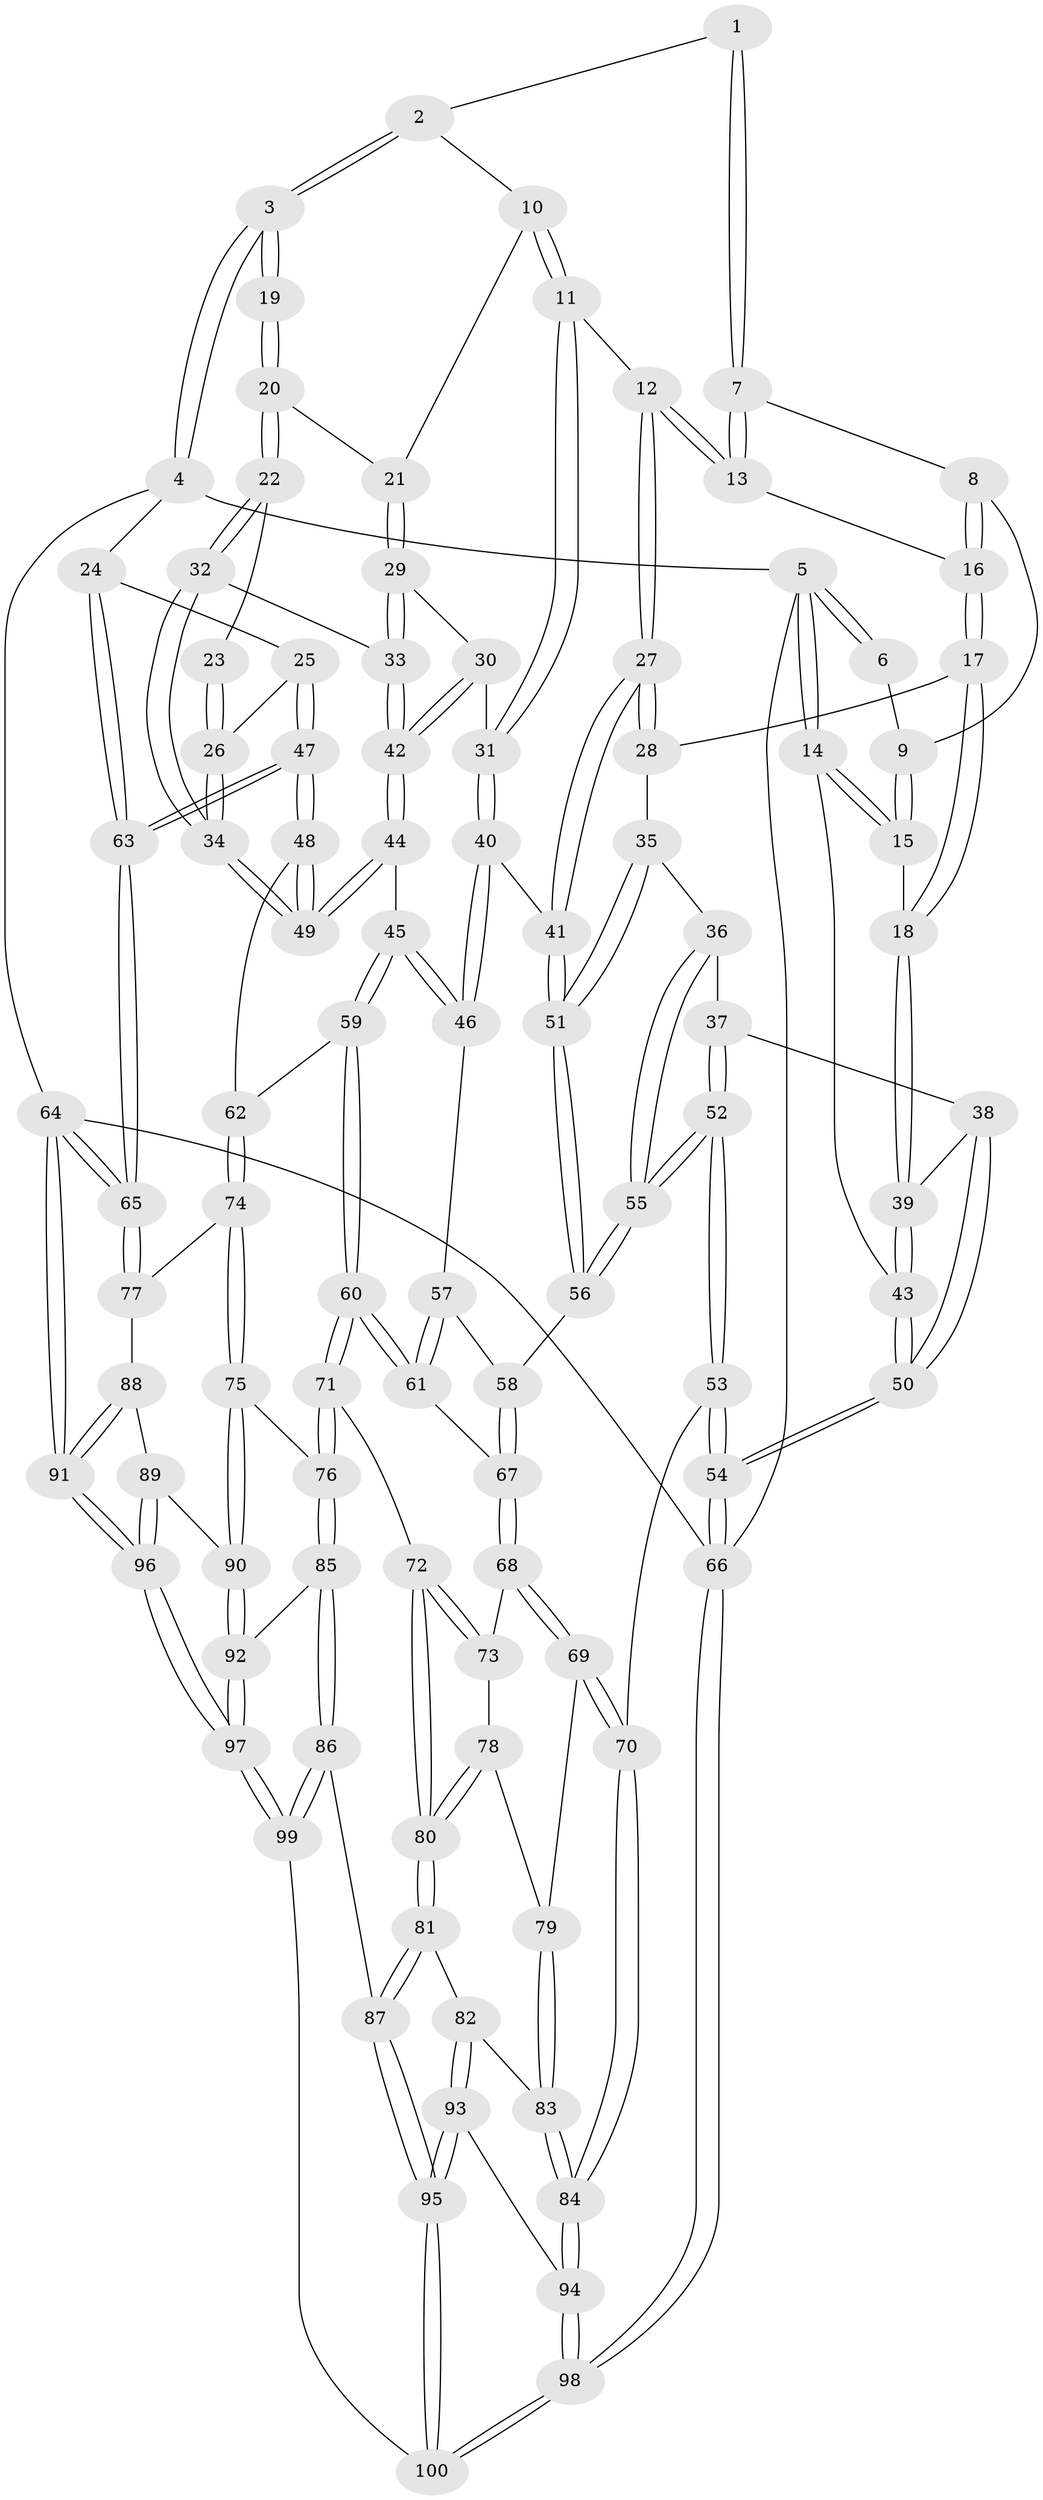 // Generated by graph-tools (version 1.1) at 2025/38/03/09/25 02:38:21]
// undirected, 100 vertices, 247 edges
graph export_dot {
graph [start="1"]
  node [color=gray90,style=filled];
  1 [pos="+0.3754953931298894+0"];
  2 [pos="+0.6603759733678901+0"];
  3 [pos="+1+0"];
  4 [pos="+1+0"];
  5 [pos="+0+0"];
  6 [pos="+0.18835912313103856+0"];
  7 [pos="+0.35638340572491056+0.07118226153260104"];
  8 [pos="+0.20270933165866006+0.05836543354946171"];
  9 [pos="+0.18242292775099797+0.028312366183047017"];
  10 [pos="+0.6193575356798278+0"];
  11 [pos="+0.5402820365057258+0.09173938562092941"];
  12 [pos="+0.38408181804663644+0.12057903672524951"];
  13 [pos="+0.37067114781249455+0.09814835395181792"];
  14 [pos="+0+0"];
  15 [pos="+0.030987717675393784+0.09961922333506186"];
  16 [pos="+0.2021417856432413+0.13343677035933013"];
  17 [pos="+0.20153727710252461+0.1408820482636494"];
  18 [pos="+0.10197981970998363+0.19835593683510233"];
  19 [pos="+0.8952731702441212+0.02472179537395565"];
  20 [pos="+0.739786033552662+0.13946814430130436"];
  21 [pos="+0.7107727030687484+0.13537359378130795"];
  22 [pos="+0.7884008198565615+0.17073276237257273"];
  23 [pos="+0.8665250260088531+0.1263892814460859"];
  24 [pos="+1+0"];
  25 [pos="+0.9031285460158383+0.22339559201884163"];
  26 [pos="+0.8886045213740477+0.22154685265653762"];
  27 [pos="+0.3465256061091496+0.23181974978170464"];
  28 [pos="+0.2288429173461435+0.16548309534772726"];
  29 [pos="+0.6880562828205593+0.20503201136796034"];
  30 [pos="+0.596225751980405+0.20687385878628486"];
  31 [pos="+0.5593927830905031+0.20058770218818403"];
  32 [pos="+0.8057704837848966+0.2674989745488987"];
  33 [pos="+0.703326988750989+0.2374178295021615"];
  34 [pos="+0.8151028476339875+0.2763238699380154"];
  35 [pos="+0.1740375691036265+0.2839978984447136"];
  36 [pos="+0.1383348240738974+0.27837114605944013"];
  37 [pos="+0.1122786163784566+0.2654024732185298"];
  38 [pos="+0.10264825414716006+0.256945583129026"];
  39 [pos="+0.09883596097272751+0.24593567848445888"];
  40 [pos="+0.5173829321002392+0.28696258950399867"];
  41 [pos="+0.34747699765817786+0.23900145460277594"];
  42 [pos="+0.6650232780198626+0.3054539682754249"];
  43 [pos="+0+0.21958272352925723"];
  44 [pos="+0.6615317304699389+0.3162649666131223"];
  45 [pos="+0.601411073805973+0.3535141666585594"];
  46 [pos="+0.5229715853788924+0.3005569346386753"];
  47 [pos="+1+0.4321717860145002"];
  48 [pos="+0.8352451838743816+0.4209903074251232"];
  49 [pos="+0.8210127568916156+0.3855514834250018"];
  50 [pos="+0+0.522741145658773"];
  51 [pos="+0.2972779540573644+0.32735472446035163"];
  52 [pos="+0.05300438412552128+0.5762195958639276"];
  53 [pos="+0.0018546692175479699+0.6333609742194571"];
  54 [pos="+0+0.6394908843326131"];
  55 [pos="+0.15367681844355285+0.4856906629272982"];
  56 [pos="+0.30065245818513026+0.39839064746673636"];
  57 [pos="+0.49875089680664614+0.3397066359792671"];
  58 [pos="+0.31704792786127184+0.41163388904372206"];
  59 [pos="+0.6273093010323303+0.4902336559691672"];
  60 [pos="+0.5663782968347568+0.5387991172581794"];
  61 [pos="+0.46048122835601923+0.49376346339573446"];
  62 [pos="+0.7710695049789736+0.49225648842260317"];
  63 [pos="+1+0.4498082105075333"];
  64 [pos="+1+1"];
  65 [pos="+1+0.5788287891667107"];
  66 [pos="+0+1"];
  67 [pos="+0.3890598313148016+0.49362702958087407"];
  68 [pos="+0.3702433159906718+0.5396754514571253"];
  69 [pos="+0.22065402398510015+0.6169752338093146"];
  70 [pos="+0.06792205081291258+0.6656869922119893"];
  71 [pos="+0.5650660882013813+0.601165833130288"];
  72 [pos="+0.5095357109837608+0.6514194927386088"];
  73 [pos="+0.3823579174620081+0.6177118307216025"];
  74 [pos="+0.8072084164295895+0.6528046293255897"];
  75 [pos="+0.7759190173346926+0.6919040319609845"];
  76 [pos="+0.6642400511458615+0.7175646913441013"];
  77 [pos="+0.9819085723374856+0.66893149546734"];
  78 [pos="+0.3725193447817185+0.6442441701955376"];
  79 [pos="+0.36786423004526897+0.6486739364645218"];
  80 [pos="+0.4685466539450185+0.7344650816994366"];
  81 [pos="+0.46015944307929996+0.7884012180650086"];
  82 [pos="+0.4332130480139722+0.7836648232800676"];
  83 [pos="+0.3345600479447173+0.7091087202451664"];
  84 [pos="+0.16374281838139584+0.748987005131725"];
  85 [pos="+0.6220268172173573+0.8084020762897426"];
  86 [pos="+0.5069800753307975+0.8544411882851368"];
  87 [pos="+0.5052145403719509+0.8538631052007233"];
  88 [pos="+0.9487532303568494+0.7525683694471248"];
  89 [pos="+0.8353604777139126+0.8306225249714576"];
  90 [pos="+0.8106817512601528+0.799923843736801"];
  91 [pos="+1+1"];
  92 [pos="+0.6815700066907042+0.8627756495588478"];
  93 [pos="+0.2723406061297365+0.8350835253730612"];
  94 [pos="+0.18777698137589258+0.7912522509239986"];
  95 [pos="+0.36059649953703105+0.9587867795612515"];
  96 [pos="+0.9536892211702187+1"];
  97 [pos="+0.8717837756848457+1"];
  98 [pos="+0.13190924749624952+1"];
  99 [pos="+0.6453977536615285+1"];
  100 [pos="+0.2894353661298466+1"];
  1 -- 2;
  1 -- 7;
  1 -- 7;
  2 -- 3;
  2 -- 3;
  2 -- 10;
  3 -- 4;
  3 -- 4;
  3 -- 19;
  3 -- 19;
  4 -- 5;
  4 -- 24;
  4 -- 64;
  5 -- 6;
  5 -- 6;
  5 -- 14;
  5 -- 14;
  5 -- 66;
  6 -- 9;
  7 -- 8;
  7 -- 13;
  7 -- 13;
  8 -- 9;
  8 -- 16;
  8 -- 16;
  9 -- 15;
  9 -- 15;
  10 -- 11;
  10 -- 11;
  10 -- 21;
  11 -- 12;
  11 -- 31;
  11 -- 31;
  12 -- 13;
  12 -- 13;
  12 -- 27;
  12 -- 27;
  13 -- 16;
  14 -- 15;
  14 -- 15;
  14 -- 43;
  15 -- 18;
  16 -- 17;
  16 -- 17;
  17 -- 18;
  17 -- 18;
  17 -- 28;
  18 -- 39;
  18 -- 39;
  19 -- 20;
  19 -- 20;
  20 -- 21;
  20 -- 22;
  20 -- 22;
  21 -- 29;
  21 -- 29;
  22 -- 23;
  22 -- 32;
  22 -- 32;
  23 -- 26;
  23 -- 26;
  24 -- 25;
  24 -- 63;
  24 -- 63;
  25 -- 26;
  25 -- 47;
  25 -- 47;
  26 -- 34;
  26 -- 34;
  27 -- 28;
  27 -- 28;
  27 -- 41;
  27 -- 41;
  28 -- 35;
  29 -- 30;
  29 -- 33;
  29 -- 33;
  30 -- 31;
  30 -- 42;
  30 -- 42;
  31 -- 40;
  31 -- 40;
  32 -- 33;
  32 -- 34;
  32 -- 34;
  33 -- 42;
  33 -- 42;
  34 -- 49;
  34 -- 49;
  35 -- 36;
  35 -- 51;
  35 -- 51;
  36 -- 37;
  36 -- 55;
  36 -- 55;
  37 -- 38;
  37 -- 52;
  37 -- 52;
  38 -- 39;
  38 -- 50;
  38 -- 50;
  39 -- 43;
  39 -- 43;
  40 -- 41;
  40 -- 46;
  40 -- 46;
  41 -- 51;
  41 -- 51;
  42 -- 44;
  42 -- 44;
  43 -- 50;
  43 -- 50;
  44 -- 45;
  44 -- 49;
  44 -- 49;
  45 -- 46;
  45 -- 46;
  45 -- 59;
  45 -- 59;
  46 -- 57;
  47 -- 48;
  47 -- 48;
  47 -- 63;
  47 -- 63;
  48 -- 49;
  48 -- 49;
  48 -- 62;
  50 -- 54;
  50 -- 54;
  51 -- 56;
  51 -- 56;
  52 -- 53;
  52 -- 53;
  52 -- 55;
  52 -- 55;
  53 -- 54;
  53 -- 54;
  53 -- 70;
  54 -- 66;
  54 -- 66;
  55 -- 56;
  55 -- 56;
  56 -- 58;
  57 -- 58;
  57 -- 61;
  57 -- 61;
  58 -- 67;
  58 -- 67;
  59 -- 60;
  59 -- 60;
  59 -- 62;
  60 -- 61;
  60 -- 61;
  60 -- 71;
  60 -- 71;
  61 -- 67;
  62 -- 74;
  62 -- 74;
  63 -- 65;
  63 -- 65;
  64 -- 65;
  64 -- 65;
  64 -- 91;
  64 -- 91;
  64 -- 66;
  65 -- 77;
  65 -- 77;
  66 -- 98;
  66 -- 98;
  67 -- 68;
  67 -- 68;
  68 -- 69;
  68 -- 69;
  68 -- 73;
  69 -- 70;
  69 -- 70;
  69 -- 79;
  70 -- 84;
  70 -- 84;
  71 -- 72;
  71 -- 76;
  71 -- 76;
  72 -- 73;
  72 -- 73;
  72 -- 80;
  72 -- 80;
  73 -- 78;
  74 -- 75;
  74 -- 75;
  74 -- 77;
  75 -- 76;
  75 -- 90;
  75 -- 90;
  76 -- 85;
  76 -- 85;
  77 -- 88;
  78 -- 79;
  78 -- 80;
  78 -- 80;
  79 -- 83;
  79 -- 83;
  80 -- 81;
  80 -- 81;
  81 -- 82;
  81 -- 87;
  81 -- 87;
  82 -- 83;
  82 -- 93;
  82 -- 93;
  83 -- 84;
  83 -- 84;
  84 -- 94;
  84 -- 94;
  85 -- 86;
  85 -- 86;
  85 -- 92;
  86 -- 87;
  86 -- 99;
  86 -- 99;
  87 -- 95;
  87 -- 95;
  88 -- 89;
  88 -- 91;
  88 -- 91;
  89 -- 90;
  89 -- 96;
  89 -- 96;
  90 -- 92;
  90 -- 92;
  91 -- 96;
  91 -- 96;
  92 -- 97;
  92 -- 97;
  93 -- 94;
  93 -- 95;
  93 -- 95;
  94 -- 98;
  94 -- 98;
  95 -- 100;
  95 -- 100;
  96 -- 97;
  96 -- 97;
  97 -- 99;
  97 -- 99;
  98 -- 100;
  98 -- 100;
  99 -- 100;
}
